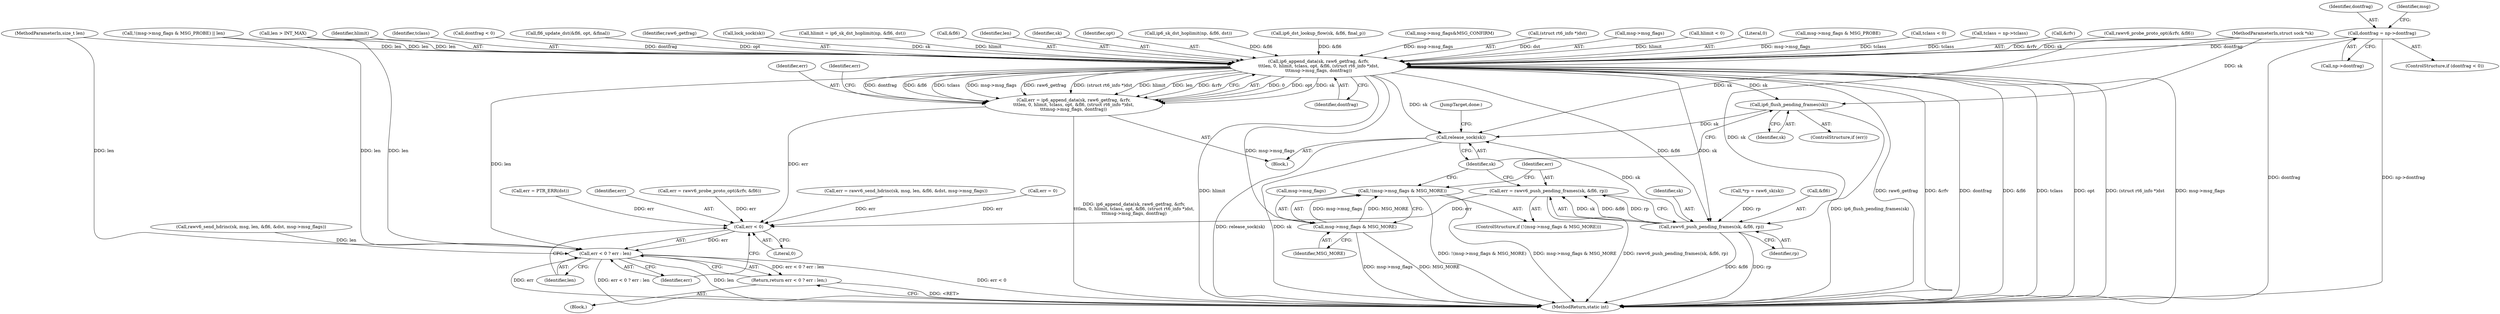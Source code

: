 digraph "0_linux_45f6fad84cc305103b28d73482b344d7f5b76f39_13@pointer" {
"1000632" [label="(Call,dontfrag = np->dontfrag)"];
"1000668" [label="(Call,ip6_append_data(sk, raw6_getfrag, &rfv,\n\t\t\tlen, 0, hlimit, tclass, opt, &fl6, (struct rt6_info *)dst,\n\t\t\tmsg->msg_flags, dontfrag))"];
"1000666" [label="(Call,err = ip6_append_data(sk, raw6_getfrag, &rfv,\n\t\t\tlen, 0, hlimit, tclass, opt, &fl6, (struct rt6_info *)dst,\n\t\t\tmsg->msg_flags, dontfrag))"];
"1000716" [label="(Call,err < 0)"];
"1000715" [label="(Call,err < 0 ? err : len)"];
"1000714" [label="(Return,return err < 0 ? err : len;)"];
"1000689" [label="(Call,ip6_flush_pending_frames(sk))"];
"1000706" [label="(Call,release_sock(sk))"];
"1000694" [label="(Call,msg->msg_flags & MSG_MORE)"];
"1000693" [label="(Call,!(msg->msg_flags & MSG_MORE))"];
"1000701" [label="(Call,rawv6_push_pending_frames(sk, &fl6, rp))"];
"1000699" [label="(Call,err = rawv6_push_pending_frames(sk, &fl6, rp))"];
"1000541" [label="(Call,fl6_update_dst(&fl6, opt, &final))"];
"1000694" [label="(Call,msg->msg_flags & MSG_MORE)"];
"1000670" [label="(Identifier,raw6_getfrag)"];
"1000664" [label="(Call,lock_sock(sk))"];
"1000690" [label="(Identifier,sk)"];
"1000686" [label="(Identifier,dontfrag)"];
"1000612" [label="(Call,hlimit = ip6_sk_dst_hoplimit(np, &fl6, dst))"];
"1000168" [label="(Call,len > INT_MAX)"];
"1000689" [label="(Call,ip6_flush_pending_frames(sk))"];
"1000651" [label="(Call,rawv6_send_hdrinc(sk, msg, len, &fl6, &dst, msg->msg_flags))"];
"1000692" [label="(ControlStructure,if (!(msg->msg_flags & MSG_MORE)))"];
"1000707" [label="(Identifier,sk)"];
"1000718" [label="(Literal,0)"];
"1000678" [label="(Call,&fl6)"];
"1000725" [label="(Call,!(msg->msg_flags & MSG_PROBE) || len)"];
"1000706" [label="(Call,release_sock(sk))"];
"1000720" [label="(Identifier,len)"];
"1000673" [label="(Identifier,len)"];
"1000717" [label="(Identifier,err)"];
"1000649" [label="(Call,err = rawv6_send_hdrinc(sk, msg, len, &fl6, &dst, msg->msg_flags))"];
"1000716" [label="(Call,err < 0)"];
"1000715" [label="(Call,err < 0 ? err : len)"];
"1000669" [label="(Identifier,sk)"];
"1000667" [label="(Identifier,err)"];
"1000628" [label="(ControlStructure,if (dontfrag < 0))"];
"1000700" [label="(Identifier,err)"];
"1000702" [label="(Identifier,sk)"];
"1000632" [label="(Call,dontfrag = np->dontfrag)"];
"1000677" [label="(Identifier,opt)"];
"1000614" [label="(Call,ip6_sk_dst_hoplimit(np, &fl6, dst))"];
"1000594" [label="(Call,ip6_dst_lookup_flow(sk, &fl6, final_p))"];
"1000638" [label="(Call,msg->msg_flags&MSG_CONFIRM)"];
"1000680" [label="(Call,(struct rt6_info *)dst)"];
"1000683" [label="(Call,msg->msg_flags)"];
"1000698" [label="(Identifier,MSG_MORE)"];
"1000633" [label="(Identifier,dontfrag)"];
"1000609" [label="(Call,hlimit < 0)"];
"1000640" [label="(Identifier,msg)"];
"1000126" [label="(Call,*rp = raw6_sk(sk))"];
"1000708" [label="(JumpTarget,done:)"];
"1000110" [label="(Block,)"];
"1000714" [label="(Return,return err < 0 ? err : len;)"];
"1000666" [label="(Call,err = ip6_append_data(sk, raw6_getfrag, &rfv,\n\t\t\tlen, 0, hlimit, tclass, opt, &fl6, (struct rt6_info *)dst,\n\t\t\tmsg->msg_flags, dontfrag))"];
"1000674" [label="(Literal,0)"];
"1000719" [label="(Identifier,err)"];
"1000734" [label="(Call,err = 0)"];
"1000109" [label="(MethodParameterIn,size_t len)"];
"1000727" [label="(Call,msg->msg_flags & MSG_PROBE)"];
"1000620" [label="(Call,tclass < 0)"];
"1000668" [label="(Call,ip6_append_data(sk, raw6_getfrag, &rfv,\n\t\t\tlen, 0, hlimit, tclass, opt, &fl6, (struct rt6_info *)dst,\n\t\t\tmsg->msg_flags, dontfrag))"];
"1000489" [label="(Call,err = rawv6_probe_proto_opt(&rfv, &fl6))"];
"1000701" [label="(Call,rawv6_push_pending_frames(sk, &fl6, rp))"];
"1000623" [label="(Call,tclass = np->tclass)"];
"1000634" [label="(Call,np->dontfrag)"];
"1000671" [label="(Call,&rfv)"];
"1000705" [label="(Identifier,rp)"];
"1000738" [label="(MethodReturn,static int)"];
"1000703" [label="(Call,&fl6)"];
"1000491" [label="(Call,rawv6_probe_proto_opt(&rfv, &fl6))"];
"1000603" [label="(Call,err = PTR_ERR(dst))"];
"1000695" [label="(Call,msg->msg_flags)"];
"1000687" [label="(ControlStructure,if (err))"];
"1000693" [label="(Call,!(msg->msg_flags & MSG_MORE))"];
"1000688" [label="(Identifier,err)"];
"1000675" [label="(Identifier,hlimit)"];
"1000107" [label="(MethodParameterIn,struct sock *sk)"];
"1000663" [label="(Block,)"];
"1000699" [label="(Call,err = rawv6_push_pending_frames(sk, &fl6, rp))"];
"1000676" [label="(Identifier,tclass)"];
"1000629" [label="(Call,dontfrag < 0)"];
"1000632" -> "1000628"  [label="AST: "];
"1000632" -> "1000634"  [label="CFG: "];
"1000633" -> "1000632"  [label="AST: "];
"1000634" -> "1000632"  [label="AST: "];
"1000640" -> "1000632"  [label="CFG: "];
"1000632" -> "1000738"  [label="DDG: dontfrag"];
"1000632" -> "1000738"  [label="DDG: np->dontfrag"];
"1000632" -> "1000668"  [label="DDG: dontfrag"];
"1000668" -> "1000666"  [label="AST: "];
"1000668" -> "1000686"  [label="CFG: "];
"1000669" -> "1000668"  [label="AST: "];
"1000670" -> "1000668"  [label="AST: "];
"1000671" -> "1000668"  [label="AST: "];
"1000673" -> "1000668"  [label="AST: "];
"1000674" -> "1000668"  [label="AST: "];
"1000675" -> "1000668"  [label="AST: "];
"1000676" -> "1000668"  [label="AST: "];
"1000677" -> "1000668"  [label="AST: "];
"1000678" -> "1000668"  [label="AST: "];
"1000680" -> "1000668"  [label="AST: "];
"1000683" -> "1000668"  [label="AST: "];
"1000686" -> "1000668"  [label="AST: "];
"1000666" -> "1000668"  [label="CFG: "];
"1000668" -> "1000738"  [label="DDG: &fl6"];
"1000668" -> "1000738"  [label="DDG: tclass"];
"1000668" -> "1000738"  [label="DDG: opt"];
"1000668" -> "1000738"  [label="DDG: (struct rt6_info *)dst"];
"1000668" -> "1000738"  [label="DDG: msg->msg_flags"];
"1000668" -> "1000738"  [label="DDG: hlimit"];
"1000668" -> "1000738"  [label="DDG: raw6_getfrag"];
"1000668" -> "1000738"  [label="DDG: &rfv"];
"1000668" -> "1000738"  [label="DDG: dontfrag"];
"1000668" -> "1000666"  [label="DDG: 0"];
"1000668" -> "1000666"  [label="DDG: opt"];
"1000668" -> "1000666"  [label="DDG: sk"];
"1000668" -> "1000666"  [label="DDG: dontfrag"];
"1000668" -> "1000666"  [label="DDG: &fl6"];
"1000668" -> "1000666"  [label="DDG: tclass"];
"1000668" -> "1000666"  [label="DDG: msg->msg_flags"];
"1000668" -> "1000666"  [label="DDG: raw6_getfrag"];
"1000668" -> "1000666"  [label="DDG: (struct rt6_info *)dst"];
"1000668" -> "1000666"  [label="DDG: hlimit"];
"1000668" -> "1000666"  [label="DDG: len"];
"1000668" -> "1000666"  [label="DDG: &rfv"];
"1000664" -> "1000668"  [label="DDG: sk"];
"1000107" -> "1000668"  [label="DDG: sk"];
"1000491" -> "1000668"  [label="DDG: &rfv"];
"1000168" -> "1000668"  [label="DDG: len"];
"1000725" -> "1000668"  [label="DDG: len"];
"1000109" -> "1000668"  [label="DDG: len"];
"1000612" -> "1000668"  [label="DDG: hlimit"];
"1000609" -> "1000668"  [label="DDG: hlimit"];
"1000620" -> "1000668"  [label="DDG: tclass"];
"1000623" -> "1000668"  [label="DDG: tclass"];
"1000541" -> "1000668"  [label="DDG: opt"];
"1000614" -> "1000668"  [label="DDG: &fl6"];
"1000594" -> "1000668"  [label="DDG: &fl6"];
"1000680" -> "1000668"  [label="DDG: dst"];
"1000638" -> "1000668"  [label="DDG: msg->msg_flags"];
"1000727" -> "1000668"  [label="DDG: msg->msg_flags"];
"1000629" -> "1000668"  [label="DDG: dontfrag"];
"1000668" -> "1000689"  [label="DDG: sk"];
"1000668" -> "1000694"  [label="DDG: msg->msg_flags"];
"1000668" -> "1000701"  [label="DDG: sk"];
"1000668" -> "1000701"  [label="DDG: &fl6"];
"1000668" -> "1000706"  [label="DDG: sk"];
"1000668" -> "1000715"  [label="DDG: len"];
"1000666" -> "1000663"  [label="AST: "];
"1000667" -> "1000666"  [label="AST: "];
"1000688" -> "1000666"  [label="CFG: "];
"1000666" -> "1000738"  [label="DDG: ip6_append_data(sk, raw6_getfrag, &rfv,\n\t\t\tlen, 0, hlimit, tclass, opt, &fl6, (struct rt6_info *)dst,\n\t\t\tmsg->msg_flags, dontfrag)"];
"1000666" -> "1000716"  [label="DDG: err"];
"1000716" -> "1000715"  [label="AST: "];
"1000716" -> "1000718"  [label="CFG: "];
"1000717" -> "1000716"  [label="AST: "];
"1000718" -> "1000716"  [label="AST: "];
"1000719" -> "1000716"  [label="CFG: "];
"1000720" -> "1000716"  [label="CFG: "];
"1000716" -> "1000715"  [label="DDG: err"];
"1000734" -> "1000716"  [label="DDG: err"];
"1000603" -> "1000716"  [label="DDG: err"];
"1000489" -> "1000716"  [label="DDG: err"];
"1000699" -> "1000716"  [label="DDG: err"];
"1000649" -> "1000716"  [label="DDG: err"];
"1000715" -> "1000714"  [label="AST: "];
"1000715" -> "1000719"  [label="CFG: "];
"1000715" -> "1000720"  [label="CFG: "];
"1000719" -> "1000715"  [label="AST: "];
"1000720" -> "1000715"  [label="AST: "];
"1000714" -> "1000715"  [label="CFG: "];
"1000715" -> "1000738"  [label="DDG: err < 0"];
"1000715" -> "1000738"  [label="DDG: err < 0 ? err : len"];
"1000715" -> "1000738"  [label="DDG: len"];
"1000715" -> "1000738"  [label="DDG: err"];
"1000715" -> "1000714"  [label="DDG: err < 0 ? err : len"];
"1000168" -> "1000715"  [label="DDG: len"];
"1000651" -> "1000715"  [label="DDG: len"];
"1000725" -> "1000715"  [label="DDG: len"];
"1000109" -> "1000715"  [label="DDG: len"];
"1000714" -> "1000110"  [label="AST: "];
"1000738" -> "1000714"  [label="CFG: "];
"1000714" -> "1000738"  [label="DDG: <RET>"];
"1000689" -> "1000687"  [label="AST: "];
"1000689" -> "1000690"  [label="CFG: "];
"1000690" -> "1000689"  [label="AST: "];
"1000707" -> "1000689"  [label="CFG: "];
"1000689" -> "1000738"  [label="DDG: ip6_flush_pending_frames(sk)"];
"1000107" -> "1000689"  [label="DDG: sk"];
"1000689" -> "1000706"  [label="DDG: sk"];
"1000706" -> "1000663"  [label="AST: "];
"1000706" -> "1000707"  [label="CFG: "];
"1000707" -> "1000706"  [label="AST: "];
"1000708" -> "1000706"  [label="CFG: "];
"1000706" -> "1000738"  [label="DDG: release_sock(sk)"];
"1000706" -> "1000738"  [label="DDG: sk"];
"1000701" -> "1000706"  [label="DDG: sk"];
"1000107" -> "1000706"  [label="DDG: sk"];
"1000694" -> "1000693"  [label="AST: "];
"1000694" -> "1000698"  [label="CFG: "];
"1000695" -> "1000694"  [label="AST: "];
"1000698" -> "1000694"  [label="AST: "];
"1000693" -> "1000694"  [label="CFG: "];
"1000694" -> "1000738"  [label="DDG: msg->msg_flags"];
"1000694" -> "1000738"  [label="DDG: MSG_MORE"];
"1000694" -> "1000693"  [label="DDG: msg->msg_flags"];
"1000694" -> "1000693"  [label="DDG: MSG_MORE"];
"1000693" -> "1000692"  [label="AST: "];
"1000700" -> "1000693"  [label="CFG: "];
"1000707" -> "1000693"  [label="CFG: "];
"1000693" -> "1000738"  [label="DDG: !(msg->msg_flags & MSG_MORE)"];
"1000693" -> "1000738"  [label="DDG: msg->msg_flags & MSG_MORE"];
"1000701" -> "1000699"  [label="AST: "];
"1000701" -> "1000705"  [label="CFG: "];
"1000702" -> "1000701"  [label="AST: "];
"1000703" -> "1000701"  [label="AST: "];
"1000705" -> "1000701"  [label="AST: "];
"1000699" -> "1000701"  [label="CFG: "];
"1000701" -> "1000738"  [label="DDG: rp"];
"1000701" -> "1000738"  [label="DDG: &fl6"];
"1000701" -> "1000699"  [label="DDG: sk"];
"1000701" -> "1000699"  [label="DDG: &fl6"];
"1000701" -> "1000699"  [label="DDG: rp"];
"1000107" -> "1000701"  [label="DDG: sk"];
"1000126" -> "1000701"  [label="DDG: rp"];
"1000699" -> "1000692"  [label="AST: "];
"1000700" -> "1000699"  [label="AST: "];
"1000707" -> "1000699"  [label="CFG: "];
"1000699" -> "1000738"  [label="DDG: rawv6_push_pending_frames(sk, &fl6, rp)"];
}
